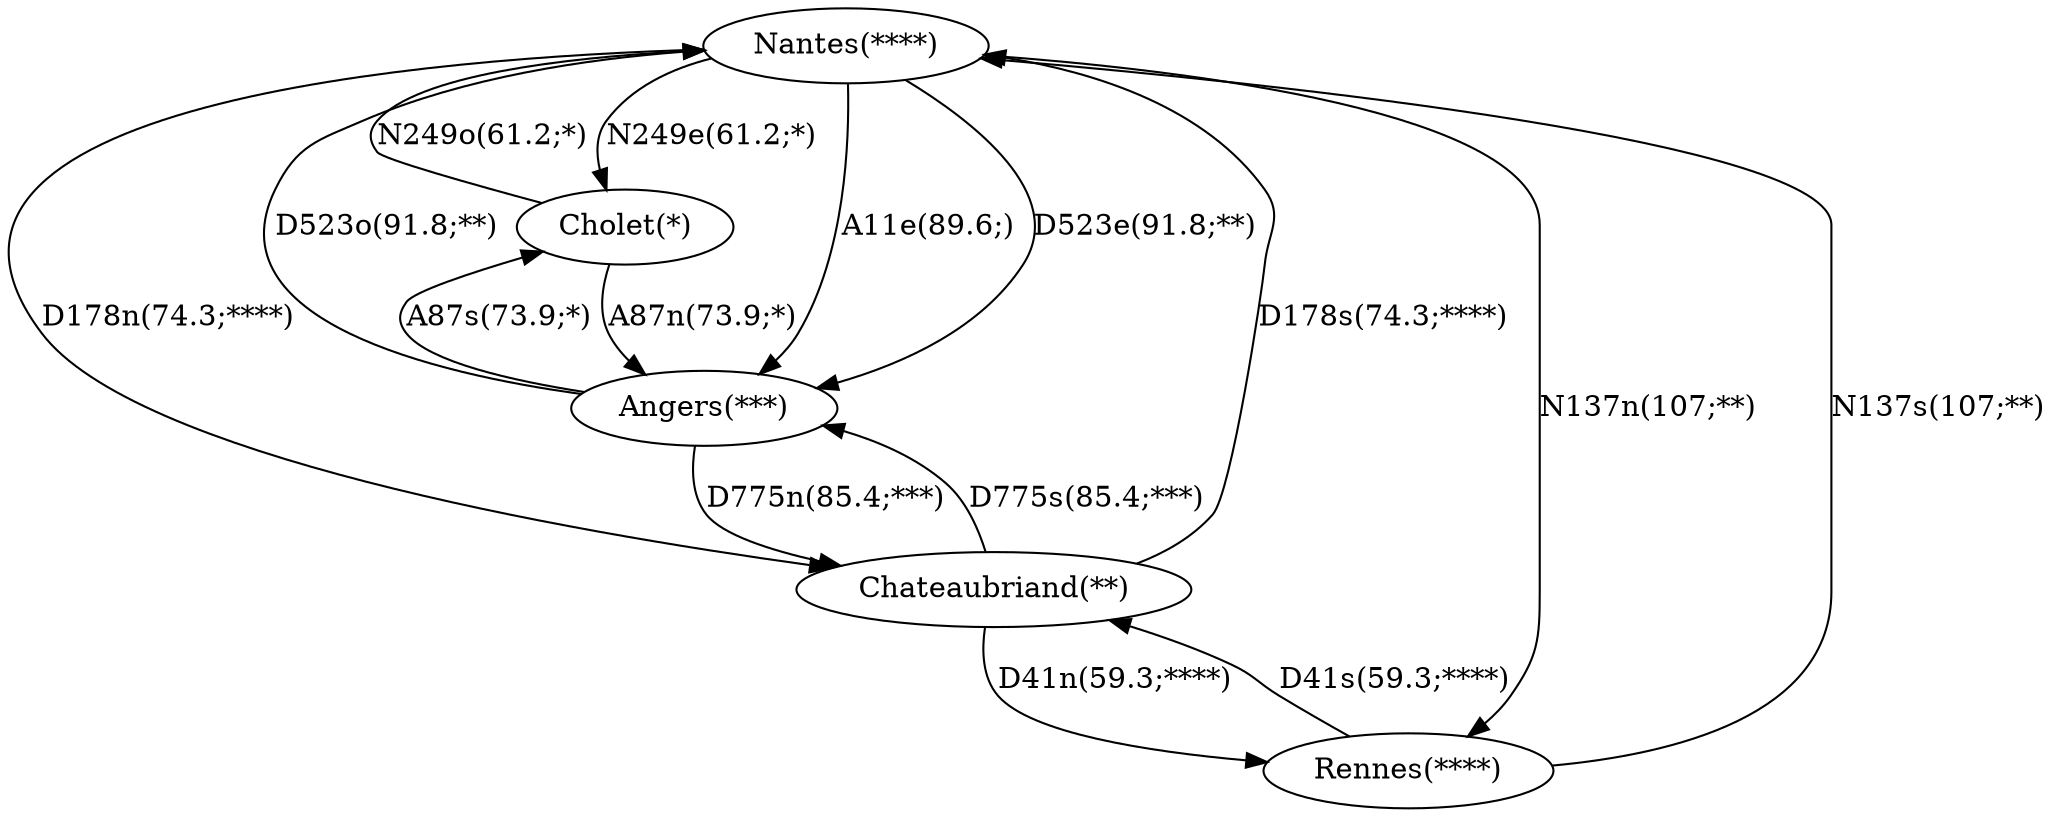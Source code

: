 digraph {
Nantes [label="Nantes(****)"];
Cholet [label="Cholet(*)"];
Angers [label="Angers(***)"];
Chateaubriand [label="Chateaubriand(**)"];
Rennes [label="Rennes(****)"];
Nantes -> Cholet [label="N249e(61.2;*)"];
Nantes -> Angers [label="A11e(89.6;)"];
Nantes -> Angers [label="D523e(91.8;**)"];
Nantes -> Chateaubriand [label="D178n(74.3;****)"];
Nantes -> Rennes [label="N137n(107;**)"];
Cholet -> Nantes [label="N249o(61.2;*)"];
Cholet -> Angers [label="A87n(73.9;*)"];
Angers -> Nantes [label="D523o(91.8;**)"];
Angers -> Cholet [label="A87s(73.9;*)"];
Angers -> Chateaubriand [label="D775n(85.4;***)"];
Chateaubriand -> Nantes [label="D178s(74.3;****)"];
Chateaubriand -> Angers [label="D775s(85.4;***)"];
Chateaubriand -> Rennes [label="D41n(59.3;****)"];
Rennes -> Nantes [label="N137s(107;**)"];
Rennes -> Chateaubriand [label="D41s(59.3;****)"];
}
